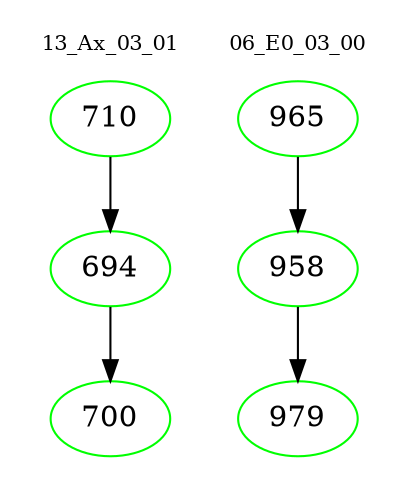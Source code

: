 digraph{
subgraph cluster_0 {
color = white
label = "13_Ax_03_01";
fontsize=10;
T0_710 [label="710", color="green"]
T0_710 -> T0_694 [color="black"]
T0_694 [label="694", color="green"]
T0_694 -> T0_700 [color="black"]
T0_700 [label="700", color="green"]
}
subgraph cluster_1 {
color = white
label = "06_E0_03_00";
fontsize=10;
T1_965 [label="965", color="green"]
T1_965 -> T1_958 [color="black"]
T1_958 [label="958", color="green"]
T1_958 -> T1_979 [color="black"]
T1_979 [label="979", color="green"]
}
}
